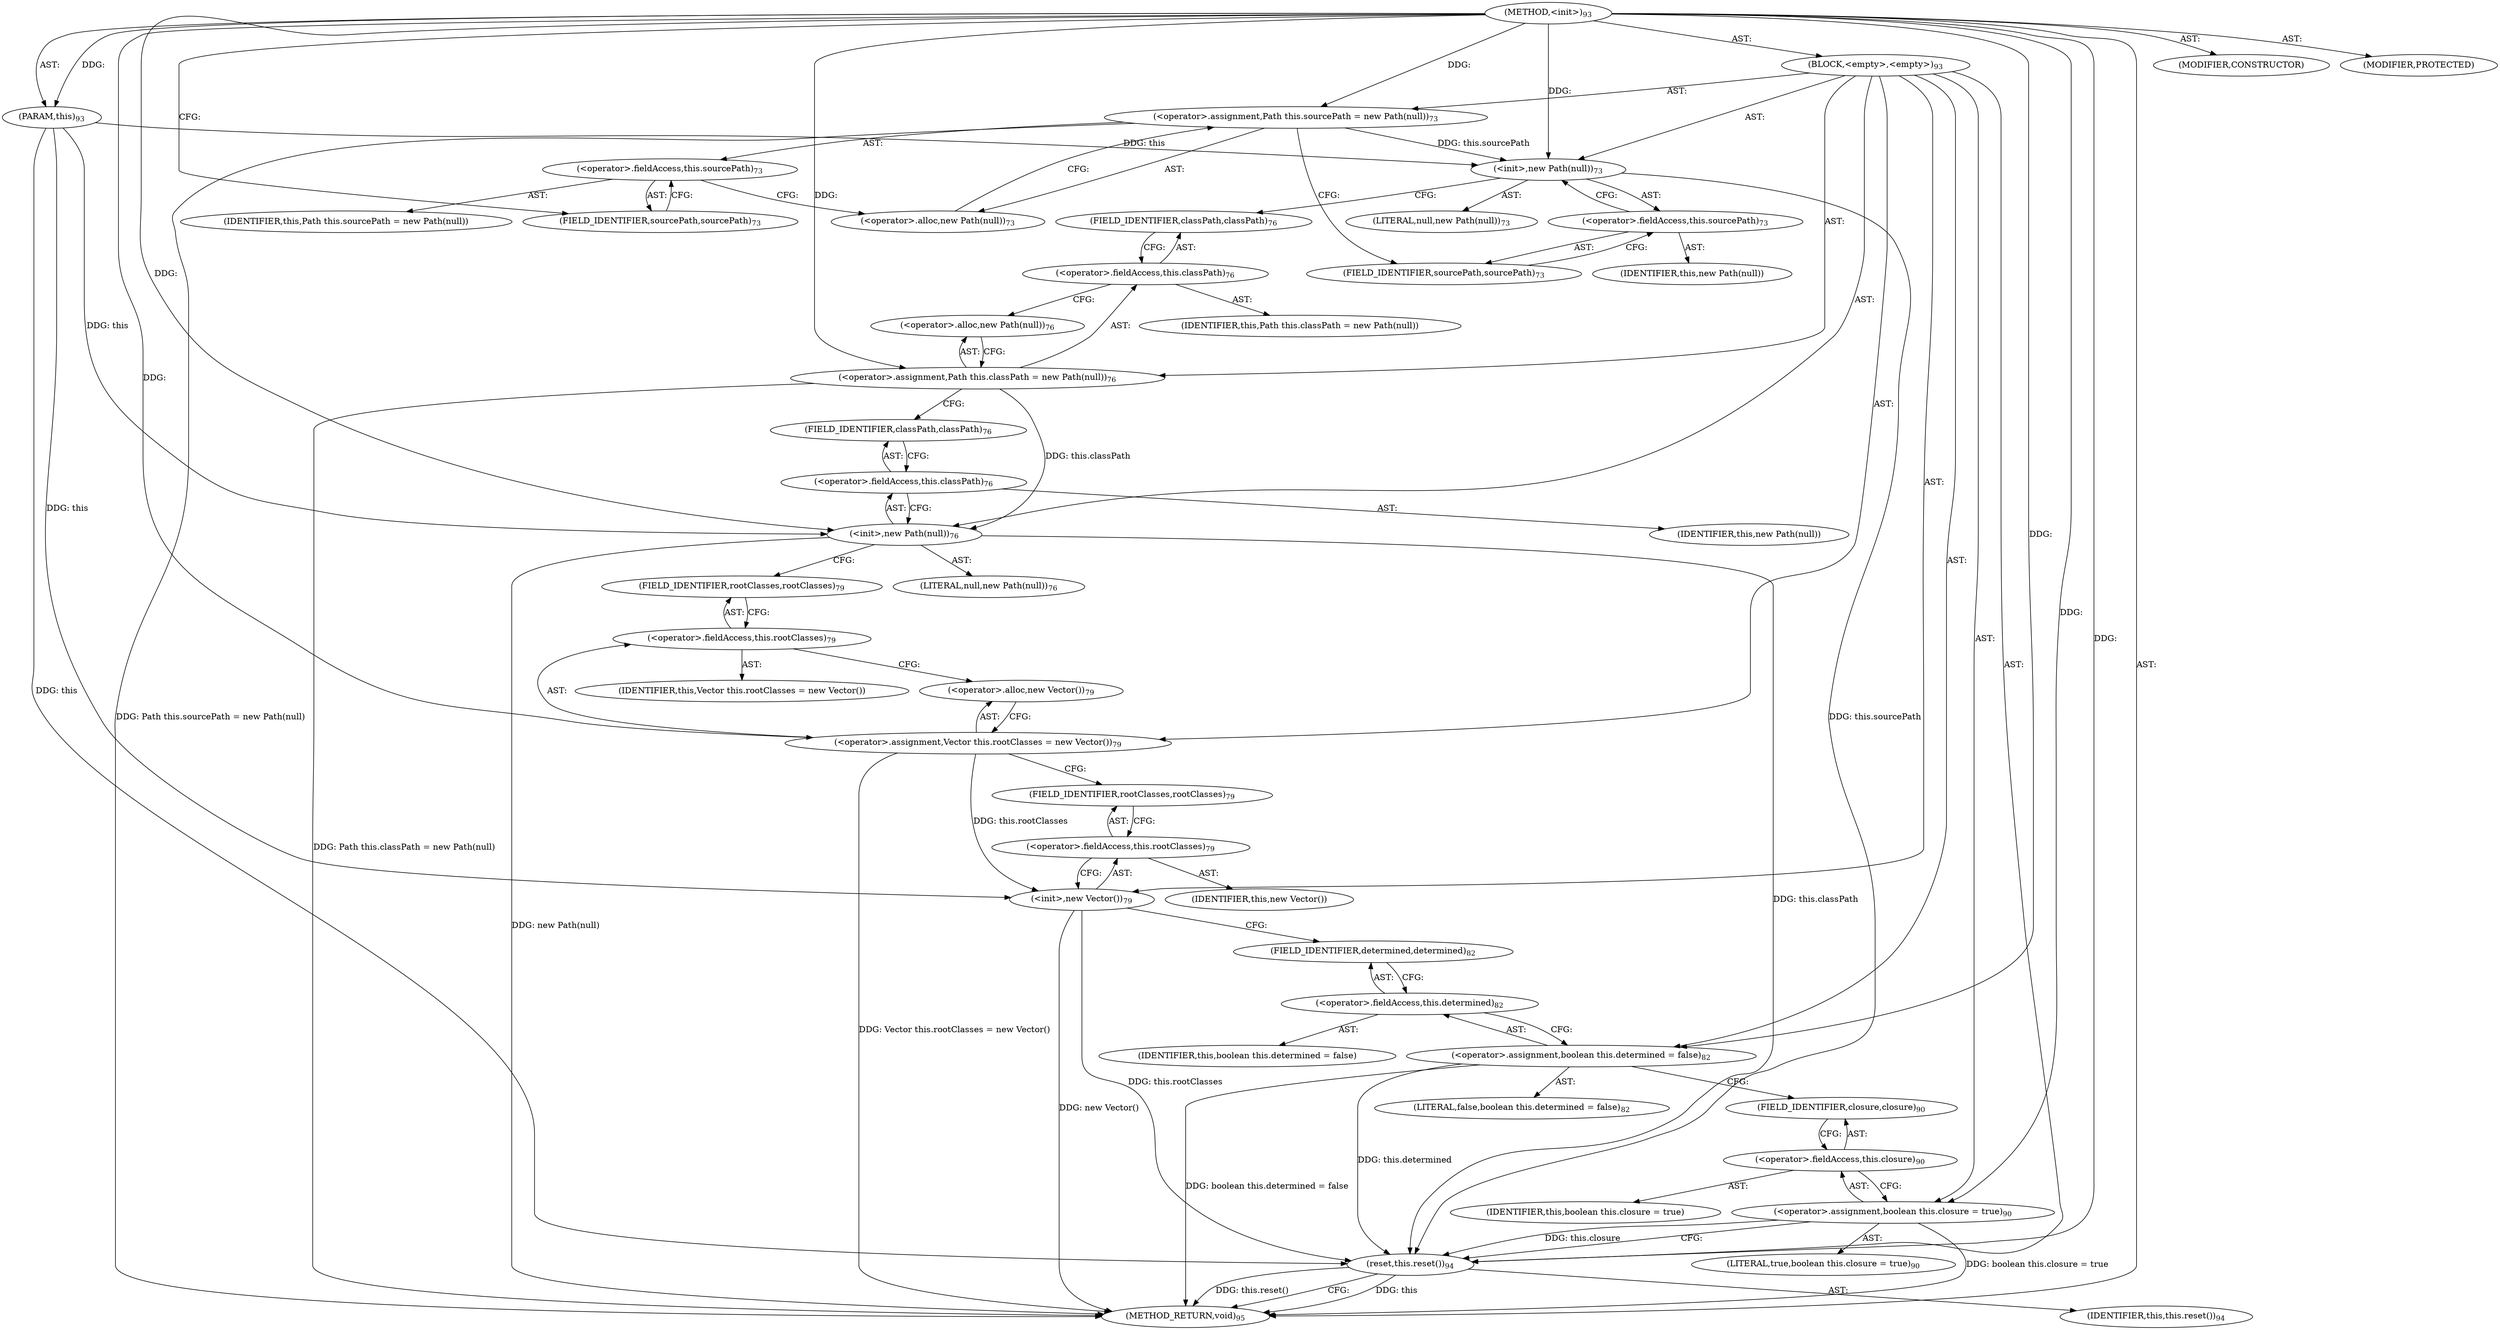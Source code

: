 digraph "&lt;init&gt;" {  
"111669149696" [label = <(METHOD,&lt;init&gt;)<SUB>93</SUB>> ]
"115964116999" [label = <(PARAM,this)<SUB>93</SUB>> ]
"25769803776" [label = <(BLOCK,&lt;empty&gt;,&lt;empty&gt;)<SUB>93</SUB>> ]
"30064771072" [label = <(&lt;operator&gt;.assignment,Path this.sourcePath = new Path(null))<SUB>73</SUB>> ]
"30064771073" [label = <(&lt;operator&gt;.fieldAccess,this.sourcePath)<SUB>73</SUB>> ]
"68719476747" [label = <(IDENTIFIER,this,Path this.sourcePath = new Path(null))> ]
"55834574848" [label = <(FIELD_IDENTIFIER,sourcePath,sourcePath)<SUB>73</SUB>> ]
"30064771074" [label = <(&lt;operator&gt;.alloc,new Path(null))<SUB>73</SUB>> ]
"30064771075" [label = <(&lt;init&gt;,new Path(null))<SUB>73</SUB>> ]
"30064771076" [label = <(&lt;operator&gt;.fieldAccess,this.sourcePath)<SUB>73</SUB>> ]
"68719476748" [label = <(IDENTIFIER,this,new Path(null))> ]
"55834574849" [label = <(FIELD_IDENTIFIER,sourcePath,sourcePath)<SUB>73</SUB>> ]
"90194313216" [label = <(LITERAL,null,new Path(null))<SUB>73</SUB>> ]
"30064771077" [label = <(&lt;operator&gt;.assignment,Path this.classPath = new Path(null))<SUB>76</SUB>> ]
"30064771078" [label = <(&lt;operator&gt;.fieldAccess,this.classPath)<SUB>76</SUB>> ]
"68719476749" [label = <(IDENTIFIER,this,Path this.classPath = new Path(null))> ]
"55834574850" [label = <(FIELD_IDENTIFIER,classPath,classPath)<SUB>76</SUB>> ]
"30064771079" [label = <(&lt;operator&gt;.alloc,new Path(null))<SUB>76</SUB>> ]
"30064771080" [label = <(&lt;init&gt;,new Path(null))<SUB>76</SUB>> ]
"30064771081" [label = <(&lt;operator&gt;.fieldAccess,this.classPath)<SUB>76</SUB>> ]
"68719476750" [label = <(IDENTIFIER,this,new Path(null))> ]
"55834574851" [label = <(FIELD_IDENTIFIER,classPath,classPath)<SUB>76</SUB>> ]
"90194313217" [label = <(LITERAL,null,new Path(null))<SUB>76</SUB>> ]
"30064771082" [label = <(&lt;operator&gt;.assignment,Vector this.rootClasses = new Vector())<SUB>79</SUB>> ]
"30064771083" [label = <(&lt;operator&gt;.fieldAccess,this.rootClasses)<SUB>79</SUB>> ]
"68719476751" [label = <(IDENTIFIER,this,Vector this.rootClasses = new Vector())> ]
"55834574852" [label = <(FIELD_IDENTIFIER,rootClasses,rootClasses)<SUB>79</SUB>> ]
"30064771084" [label = <(&lt;operator&gt;.alloc,new Vector())<SUB>79</SUB>> ]
"30064771085" [label = <(&lt;init&gt;,new Vector())<SUB>79</SUB>> ]
"30064771086" [label = <(&lt;operator&gt;.fieldAccess,this.rootClasses)<SUB>79</SUB>> ]
"68719476752" [label = <(IDENTIFIER,this,new Vector())> ]
"55834574853" [label = <(FIELD_IDENTIFIER,rootClasses,rootClasses)<SUB>79</SUB>> ]
"30064771087" [label = <(&lt;operator&gt;.assignment,boolean this.determined = false)<SUB>82</SUB>> ]
"30064771088" [label = <(&lt;operator&gt;.fieldAccess,this.determined)<SUB>82</SUB>> ]
"68719476753" [label = <(IDENTIFIER,this,boolean this.determined = false)> ]
"55834574854" [label = <(FIELD_IDENTIFIER,determined,determined)<SUB>82</SUB>> ]
"90194313218" [label = <(LITERAL,false,boolean this.determined = false)<SUB>82</SUB>> ]
"30064771089" [label = <(&lt;operator&gt;.assignment,boolean this.closure = true)<SUB>90</SUB>> ]
"30064771090" [label = <(&lt;operator&gt;.fieldAccess,this.closure)<SUB>90</SUB>> ]
"68719476754" [label = <(IDENTIFIER,this,boolean this.closure = true)> ]
"55834574855" [label = <(FIELD_IDENTIFIER,closure,closure)<SUB>90</SUB>> ]
"90194313219" [label = <(LITERAL,true,boolean this.closure = true)<SUB>90</SUB>> ]
"30064771091" [label = <(reset,this.reset())<SUB>94</SUB>> ]
"68719476746" [label = <(IDENTIFIER,this,this.reset())<SUB>94</SUB>> ]
"133143986185" [label = <(MODIFIER,CONSTRUCTOR)> ]
"133143986186" [label = <(MODIFIER,PROTECTED)> ]
"128849018880" [label = <(METHOD_RETURN,void)<SUB>95</SUB>> ]
  "111669149696" -> "115964116999"  [ label = "AST: "] 
  "111669149696" -> "25769803776"  [ label = "AST: "] 
  "111669149696" -> "133143986185"  [ label = "AST: "] 
  "111669149696" -> "133143986186"  [ label = "AST: "] 
  "111669149696" -> "128849018880"  [ label = "AST: "] 
  "25769803776" -> "30064771072"  [ label = "AST: "] 
  "25769803776" -> "30064771075"  [ label = "AST: "] 
  "25769803776" -> "30064771077"  [ label = "AST: "] 
  "25769803776" -> "30064771080"  [ label = "AST: "] 
  "25769803776" -> "30064771082"  [ label = "AST: "] 
  "25769803776" -> "30064771085"  [ label = "AST: "] 
  "25769803776" -> "30064771087"  [ label = "AST: "] 
  "25769803776" -> "30064771089"  [ label = "AST: "] 
  "25769803776" -> "30064771091"  [ label = "AST: "] 
  "30064771072" -> "30064771073"  [ label = "AST: "] 
  "30064771072" -> "30064771074"  [ label = "AST: "] 
  "30064771073" -> "68719476747"  [ label = "AST: "] 
  "30064771073" -> "55834574848"  [ label = "AST: "] 
  "30064771075" -> "30064771076"  [ label = "AST: "] 
  "30064771075" -> "90194313216"  [ label = "AST: "] 
  "30064771076" -> "68719476748"  [ label = "AST: "] 
  "30064771076" -> "55834574849"  [ label = "AST: "] 
  "30064771077" -> "30064771078"  [ label = "AST: "] 
  "30064771077" -> "30064771079"  [ label = "AST: "] 
  "30064771078" -> "68719476749"  [ label = "AST: "] 
  "30064771078" -> "55834574850"  [ label = "AST: "] 
  "30064771080" -> "30064771081"  [ label = "AST: "] 
  "30064771080" -> "90194313217"  [ label = "AST: "] 
  "30064771081" -> "68719476750"  [ label = "AST: "] 
  "30064771081" -> "55834574851"  [ label = "AST: "] 
  "30064771082" -> "30064771083"  [ label = "AST: "] 
  "30064771082" -> "30064771084"  [ label = "AST: "] 
  "30064771083" -> "68719476751"  [ label = "AST: "] 
  "30064771083" -> "55834574852"  [ label = "AST: "] 
  "30064771085" -> "30064771086"  [ label = "AST: "] 
  "30064771086" -> "68719476752"  [ label = "AST: "] 
  "30064771086" -> "55834574853"  [ label = "AST: "] 
  "30064771087" -> "30064771088"  [ label = "AST: "] 
  "30064771087" -> "90194313218"  [ label = "AST: "] 
  "30064771088" -> "68719476753"  [ label = "AST: "] 
  "30064771088" -> "55834574854"  [ label = "AST: "] 
  "30064771089" -> "30064771090"  [ label = "AST: "] 
  "30064771089" -> "90194313219"  [ label = "AST: "] 
  "30064771090" -> "68719476754"  [ label = "AST: "] 
  "30064771090" -> "55834574855"  [ label = "AST: "] 
  "30064771091" -> "68719476746"  [ label = "AST: "] 
  "30064771072" -> "55834574849"  [ label = "CFG: "] 
  "30064771075" -> "55834574850"  [ label = "CFG: "] 
  "30064771077" -> "55834574851"  [ label = "CFG: "] 
  "30064771080" -> "55834574852"  [ label = "CFG: "] 
  "30064771082" -> "55834574853"  [ label = "CFG: "] 
  "30064771085" -> "55834574854"  [ label = "CFG: "] 
  "30064771087" -> "55834574855"  [ label = "CFG: "] 
  "30064771089" -> "30064771091"  [ label = "CFG: "] 
  "30064771091" -> "128849018880"  [ label = "CFG: "] 
  "30064771073" -> "30064771074"  [ label = "CFG: "] 
  "30064771074" -> "30064771072"  [ label = "CFG: "] 
  "30064771076" -> "30064771075"  [ label = "CFG: "] 
  "30064771078" -> "30064771079"  [ label = "CFG: "] 
  "30064771079" -> "30064771077"  [ label = "CFG: "] 
  "30064771081" -> "30064771080"  [ label = "CFG: "] 
  "30064771083" -> "30064771084"  [ label = "CFG: "] 
  "30064771084" -> "30064771082"  [ label = "CFG: "] 
  "30064771086" -> "30064771085"  [ label = "CFG: "] 
  "30064771088" -> "30064771087"  [ label = "CFG: "] 
  "30064771090" -> "30064771089"  [ label = "CFG: "] 
  "55834574848" -> "30064771073"  [ label = "CFG: "] 
  "55834574849" -> "30064771076"  [ label = "CFG: "] 
  "55834574850" -> "30064771078"  [ label = "CFG: "] 
  "55834574851" -> "30064771081"  [ label = "CFG: "] 
  "55834574852" -> "30064771083"  [ label = "CFG: "] 
  "55834574853" -> "30064771086"  [ label = "CFG: "] 
  "55834574854" -> "30064771088"  [ label = "CFG: "] 
  "55834574855" -> "30064771090"  [ label = "CFG: "] 
  "111669149696" -> "55834574848"  [ label = "CFG: "] 
  "30064771072" -> "128849018880"  [ label = "DDG: Path this.sourcePath = new Path(null)"] 
  "30064771077" -> "128849018880"  [ label = "DDG: Path this.classPath = new Path(null)"] 
  "30064771080" -> "128849018880"  [ label = "DDG: new Path(null)"] 
  "30064771082" -> "128849018880"  [ label = "DDG: Vector this.rootClasses = new Vector()"] 
  "30064771085" -> "128849018880"  [ label = "DDG: new Vector()"] 
  "30064771087" -> "128849018880"  [ label = "DDG: boolean this.determined = false"] 
  "30064771089" -> "128849018880"  [ label = "DDG: boolean this.closure = true"] 
  "30064771091" -> "128849018880"  [ label = "DDG: this"] 
  "30064771091" -> "128849018880"  [ label = "DDG: this.reset()"] 
  "111669149696" -> "115964116999"  [ label = "DDG: "] 
  "111669149696" -> "30064771072"  [ label = "DDG: "] 
  "111669149696" -> "30064771077"  [ label = "DDG: "] 
  "111669149696" -> "30064771082"  [ label = "DDG: "] 
  "111669149696" -> "30064771087"  [ label = "DDG: "] 
  "111669149696" -> "30064771089"  [ label = "DDG: "] 
  "115964116999" -> "30064771075"  [ label = "DDG: this"] 
  "30064771072" -> "30064771075"  [ label = "DDG: this.sourcePath"] 
  "111669149696" -> "30064771075"  [ label = "DDG: "] 
  "115964116999" -> "30064771080"  [ label = "DDG: this"] 
  "30064771077" -> "30064771080"  [ label = "DDG: this.classPath"] 
  "111669149696" -> "30064771080"  [ label = "DDG: "] 
  "115964116999" -> "30064771085"  [ label = "DDG: this"] 
  "30064771082" -> "30064771085"  [ label = "DDG: this.rootClasses"] 
  "115964116999" -> "30064771091"  [ label = "DDG: this"] 
  "30064771075" -> "30064771091"  [ label = "DDG: this.sourcePath"] 
  "30064771080" -> "30064771091"  [ label = "DDG: this.classPath"] 
  "30064771085" -> "30064771091"  [ label = "DDG: this.rootClasses"] 
  "30064771087" -> "30064771091"  [ label = "DDG: this.determined"] 
  "30064771089" -> "30064771091"  [ label = "DDG: this.closure"] 
  "111669149696" -> "30064771091"  [ label = "DDG: "] 
}

